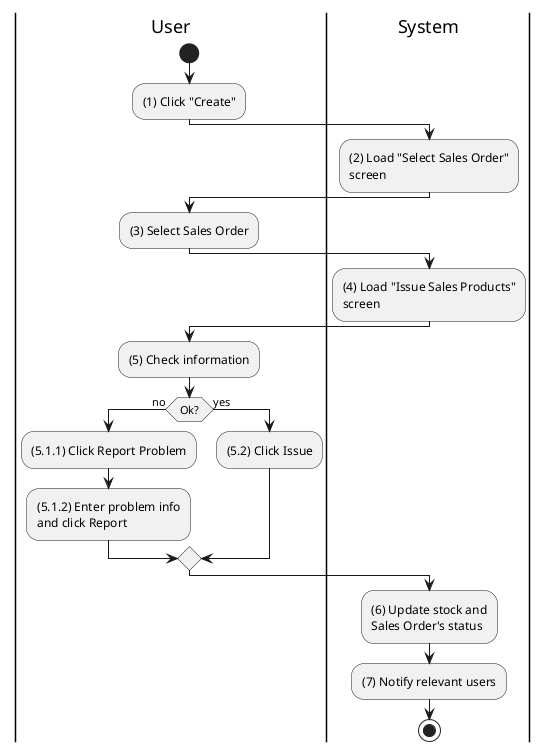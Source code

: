 @startuml inventory-product-issue
|u|User
|s|System

|u|
start
:(1) Click "Create";

|s|
:(2) Load "Select Sales Order"\nscreen;

|u|
:(3) Select Sales Order;

|s|
:(4) Load "Issue Sales Products"\nscreen;

|u|
:(5) Check information;

if (Ok?) then (no)
    |u|
    :(5.1.1) Click Report Problem;
    :(5.1.2) Enter problem info\nand click Report;
else (yes)
    |u|
    :(5.2) Click Issue;
endif

|s|
:(6) Update stock and\nSales Order's status;
:(7) Notify relevant users;
stop
@enduml